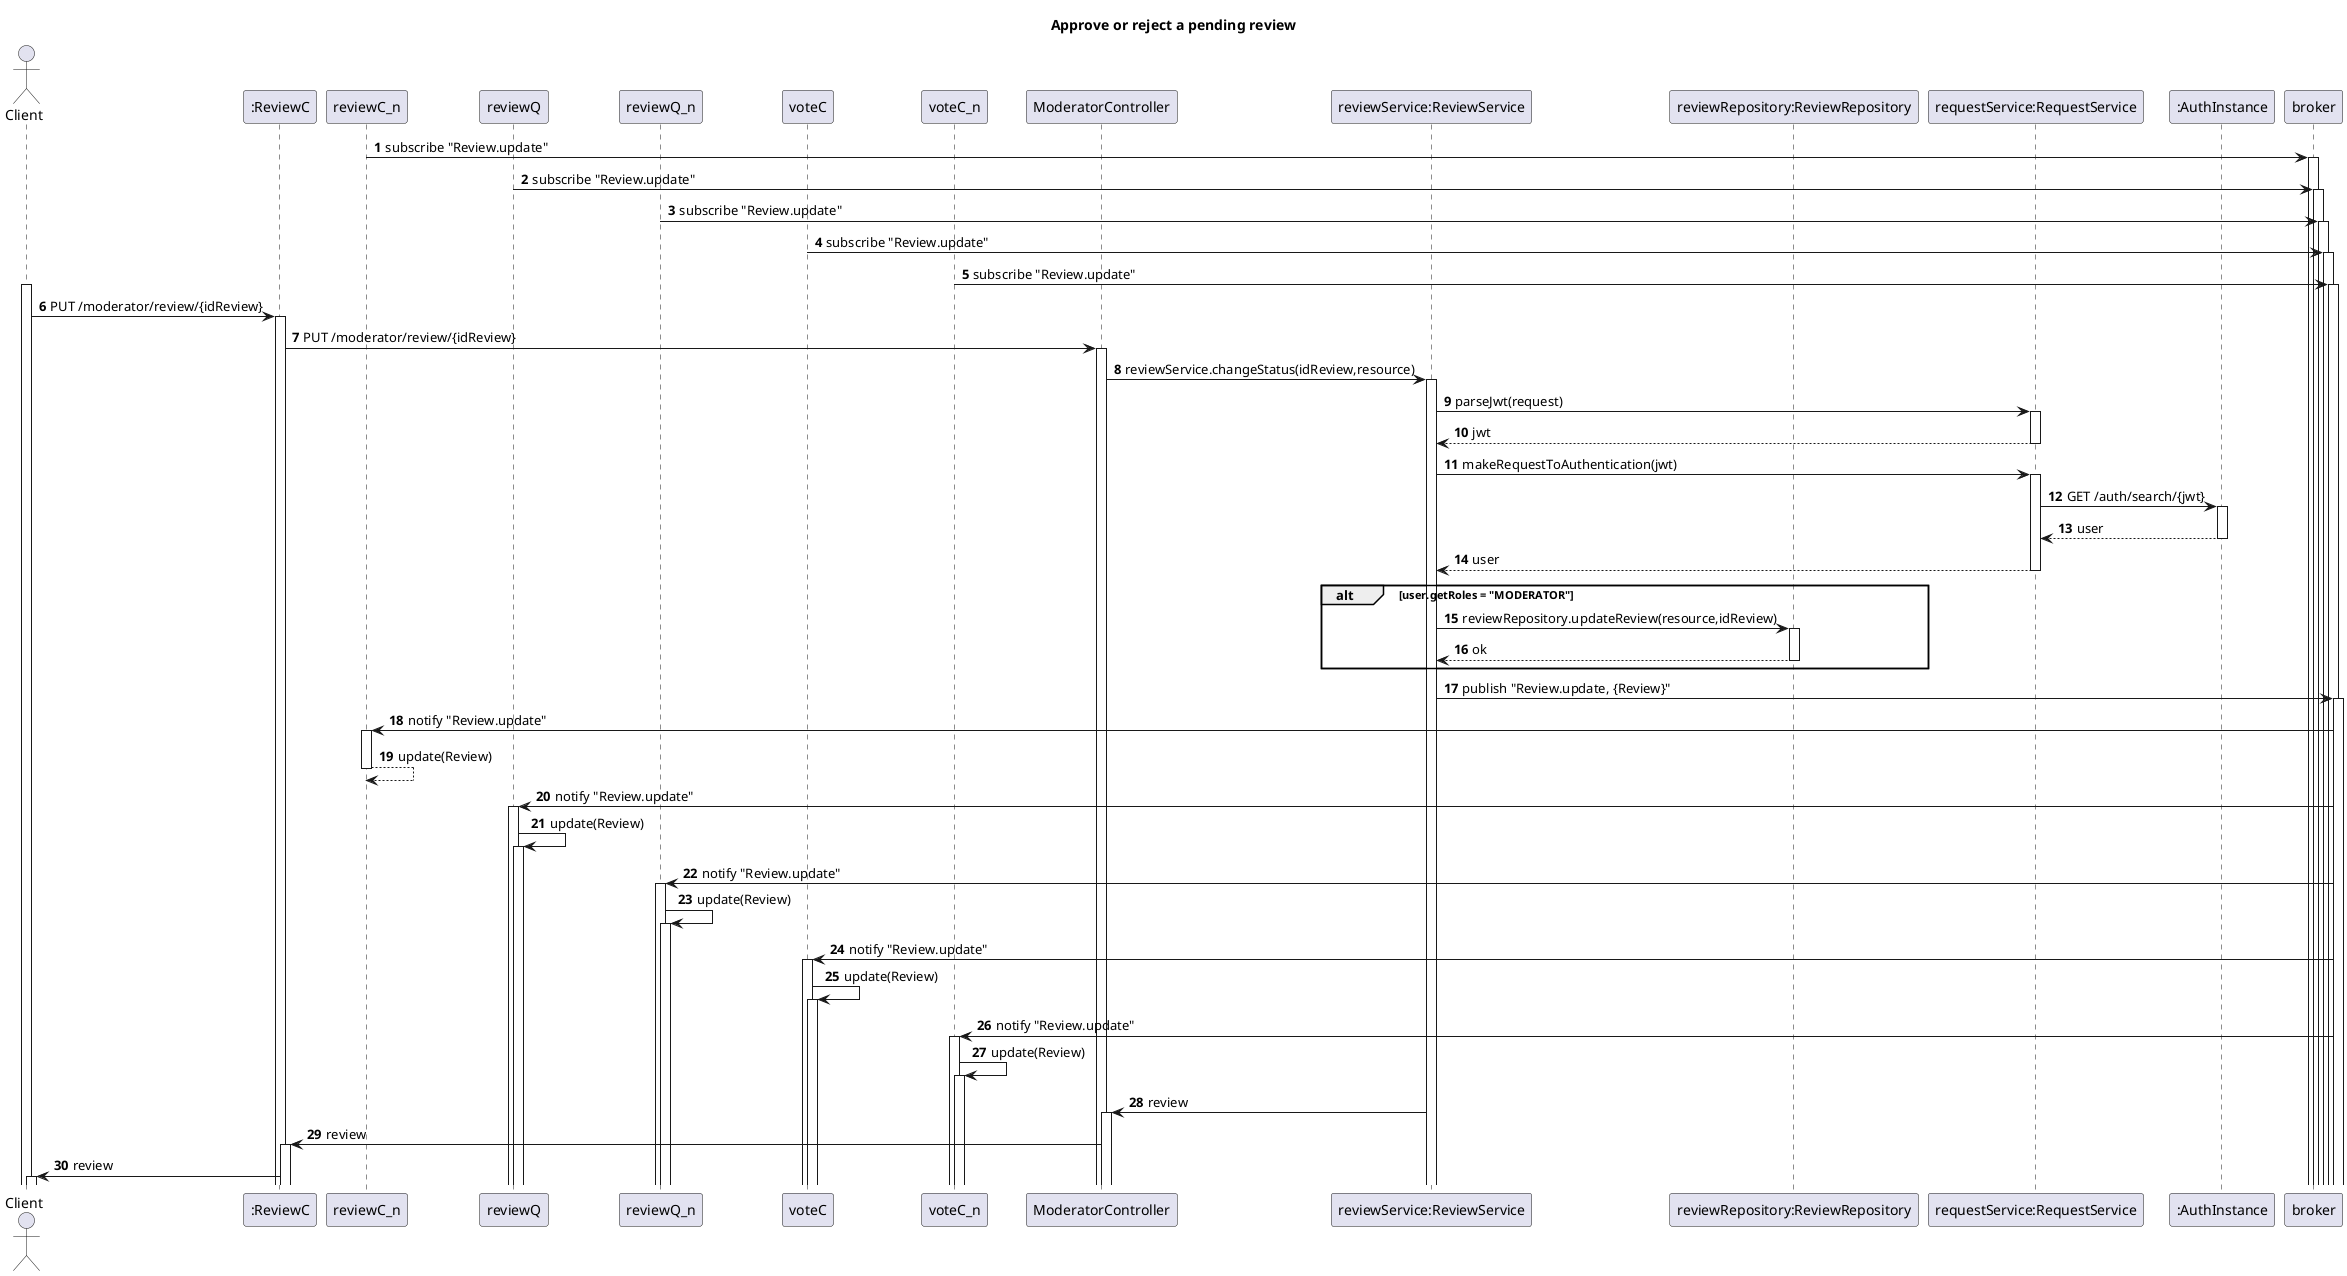 @startuml
'https://plantuml.com/sequence-diagram

title Approve or reject a pending review
autoactivate on
autonumber

actor "Client" as client

reviewC_n -> broker: subscribe "Review.update"
reviewQ -> broker: subscribe "Review.update"
reviewQ_n -> broker: subscribe "Review.update"
voteC -> broker: subscribe "Review.update"
voteC_n -> broker: subscribe "Review.update"

participant ":ReviewC" as reviewC
participant ":ReviewC_n" as reviewC_n
participant ":ReviewQ" as reviewQ
participant ":ReviewQ_n" as reviewQ_n
participant ":VoteC" as voteC
participant ":VoteC_n" as voteC_n

participant "ModeratorController" as controller
participant "reviewService:ReviewService" as service
participant "reviewRepository:ReviewRepository" as repository
participant "requestService:RequestService" as request
participant ":AuthInstance" as instanceAuth


participant ":MessageBroker" as broker
activate client

client -> reviewC: PUT /moderator/review/{idReview}
reviewC -> controller: PUT /moderator/review/{idReview}
controller -> service : reviewService.changeStatus(idReview,resource)

service -> request : parseJwt(request)
request --> service: jwt
service -> request: makeRequestToAuthentication(jwt)
request -> instanceAuth: GET /auth/search/{jwt}
instanceAuth --> request: user
request --> service: user
alt user.getRoles = "MODERATOR"
    service -> repository: reviewRepository.updateReview(resource,idReview)
    repository --> service: ok
end
service -> broker:publish "Review.update, {Review}"
reviewC_n <- broker: notify "Review.update"
reviewC_n --> reviewC_n: update(Review)
reviewQ <- broker: notify "Review.update"
reviewQ -> reviewQ: update(Review)
reviewQ_n <- broker: notify "Review.update"
reviewQ_n -> reviewQ_n: update(Review)
voteC <- broker: notify "Review.update"
voteC -> voteC: update(Review)
voteC_n <- broker: notify "Review.update"
voteC_n -> voteC_n: update(Review)


service -> controller: review
controller -> reviewC: review
reviewC -> client: review

@enduml
